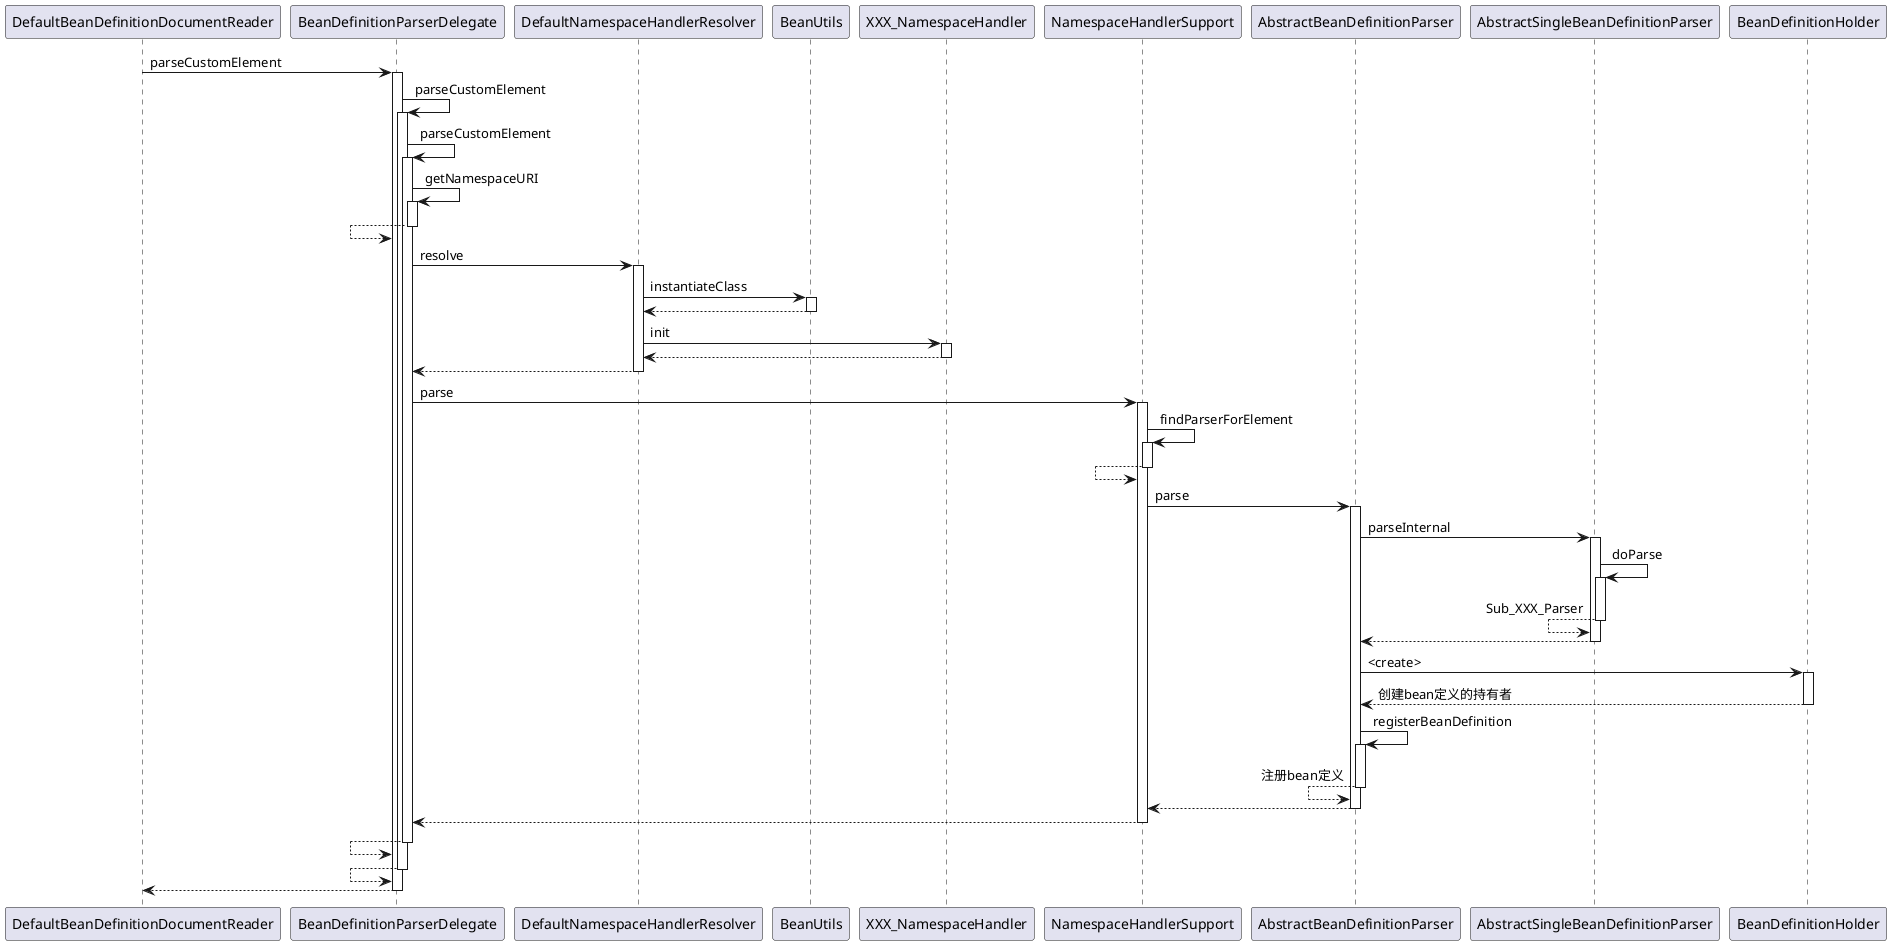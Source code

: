 @startuml

DefaultBeanDefinitionDocumentReader -> BeanDefinitionParserDelegate: parseCustomElement
activate BeanDefinitionParserDelegate
    BeanDefinitionParserDelegate -> BeanDefinitionParserDelegate: parseCustomElement
    activate BeanDefinitionParserDelegate
        BeanDefinitionParserDelegate -> BeanDefinitionParserDelegate: parseCustomElement
        activate BeanDefinitionParserDelegate
            BeanDefinitionParserDelegate -> BeanDefinitionParserDelegate: getNamespaceURI
            activate BeanDefinitionParserDelegate
            BeanDefinitionParserDelegate <-- BeanDefinitionParserDelegate:
            deactivate BeanDefinitionParserDelegate

            BeanDefinitionParserDelegate -> DefaultNamespaceHandlerResolver: resolve
            activate DefaultNamespaceHandlerResolver
                DefaultNamespaceHandlerResolver -> BeanUtils: instantiateClass
                activate BeanUtils
                DefaultNamespaceHandlerResolver <-- BeanUtils:
                deactivate BeanUtils
                DefaultNamespaceHandlerResolver -> XXX_NamespaceHandler: init
                activate XXX_NamespaceHandler
                DefaultNamespaceHandlerResolver <-- XXX_NamespaceHandler:
                deactivate XXX_NamespaceHandler
            BeanDefinitionParserDelegate <-- DefaultNamespaceHandlerResolver:
            deactivate DefaultNamespaceHandlerResolver

            BeanDefinitionParserDelegate -> NamespaceHandlerSupport: parse
            activate NamespaceHandlerSupport
                NamespaceHandlerSupport -> NamespaceHandlerSupport: findParserForElement
                activate NamespaceHandlerSupport
                NamespaceHandlerSupport <-- NamespaceHandlerSupport:
                deactivate NamespaceHandlerSupport
                NamespaceHandlerSupport -> AbstractBeanDefinitionParser: parse
                activate AbstractBeanDefinitionParser
                    AbstractBeanDefinitionParser -> AbstractSingleBeanDefinitionParser: parseInternal
                    activate AbstractSingleBeanDefinitionParser
                        AbstractSingleBeanDefinitionParser-> AbstractSingleBeanDefinitionParser: doParse
                        activate AbstractSingleBeanDefinitionParser
                        AbstractSingleBeanDefinitionParser <-- AbstractSingleBeanDefinitionParser: Sub_XXX_Parser
                        deactivate AbstractSingleBeanDefinitionParser
                    AbstractBeanDefinitionParser <-- AbstractSingleBeanDefinitionParser:
                    deactivate AbstractSingleBeanDefinitionParser

                    AbstractBeanDefinitionParser -> BeanDefinitionHolder: <create>
                    activate BeanDefinitionHolder
                    AbstractBeanDefinitionParser <-- BeanDefinitionHolder: 创建bean定义的持有者
                    deactivate BeanDefinitionHolder

                    AbstractBeanDefinitionParser -> AbstractBeanDefinitionParser: registerBeanDefinition
                    activate AbstractBeanDefinitionParser
                    AbstractBeanDefinitionParser <-- AbstractBeanDefinitionParser: 注册bean定义
                    deactivate AbstractBeanDefinitionParser
                NamespaceHandlerSupport <-- AbstractBeanDefinitionParser:
                deactivate AbstractBeanDefinitionParser
            BeanDefinitionParserDelegate <-- NamespaceHandlerSupport:
            deactivate NamespaceHandlerSupport
        BeanDefinitionParserDelegate <-- BeanDefinitionParserDelegate:
        deactivate BeanDefinitionParserDelegate
    BeanDefinitionParserDelegate <-- BeanDefinitionParserDelegate:
    deactivate BeanDefinitionParserDelegate
DefaultBeanDefinitionDocumentReader <-- BeanDefinitionParserDelegate:
deactivate BeanDefinitionParserDelegate

@enduml